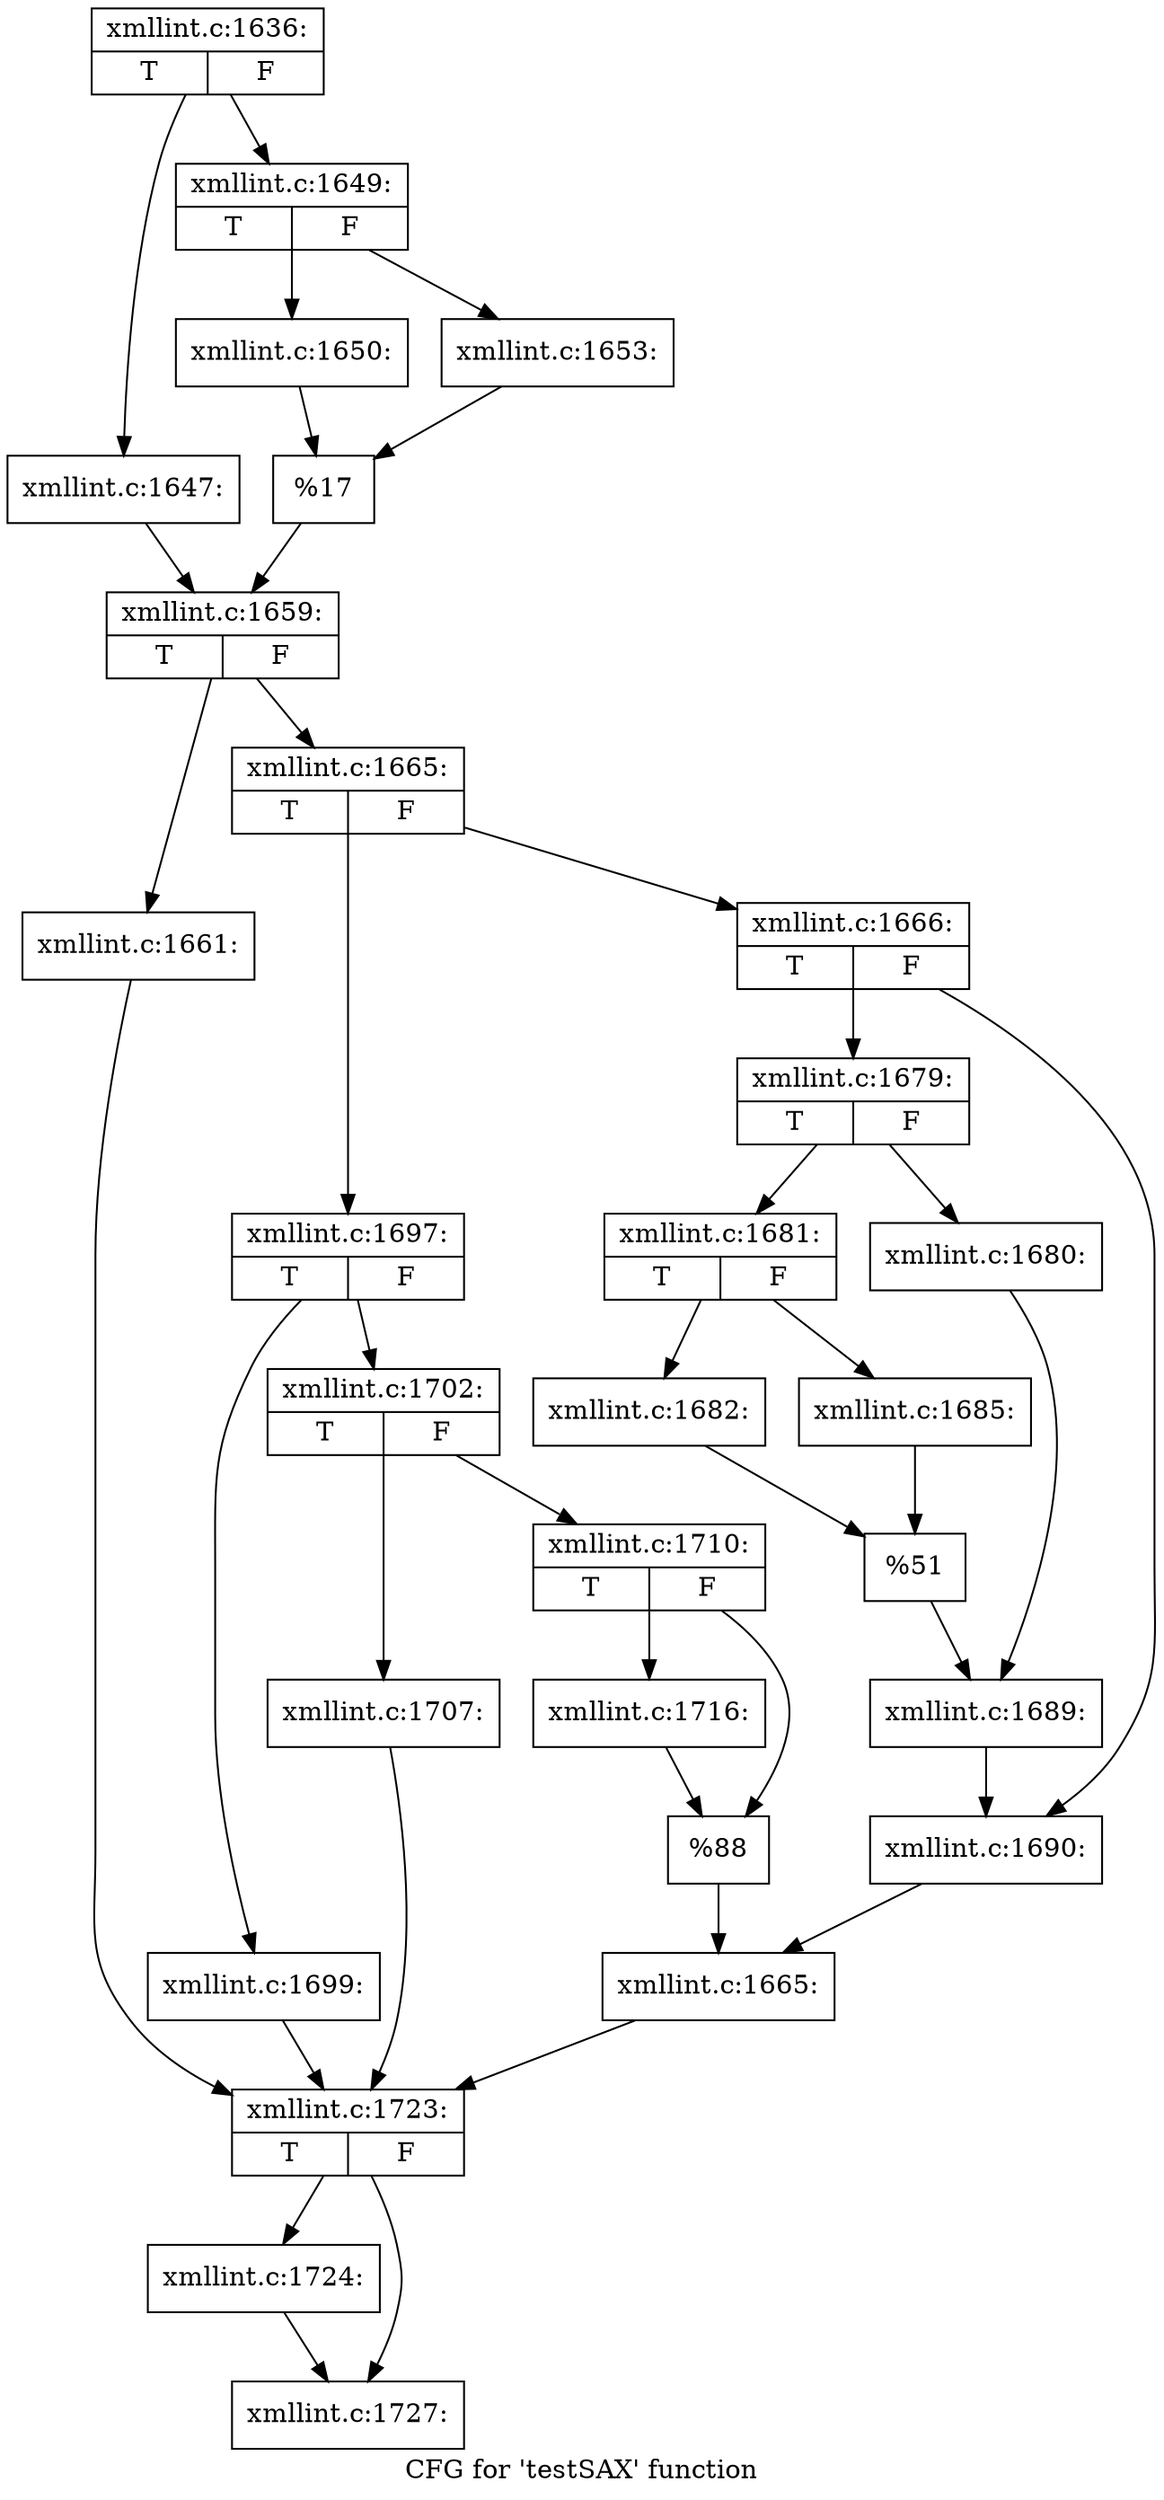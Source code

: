 digraph "CFG for 'testSAX' function" {
	label="CFG for 'testSAX' function";

	Node0x4a606a0 [shape=record,label="{xmllint.c:1636:|{<s0>T|<s1>F}}"];
	Node0x4a606a0 -> Node0x4a74fd0;
	Node0x4a606a0 -> Node0x4a75070;
	Node0x4a74fd0 [shape=record,label="{xmllint.c:1647:}"];
	Node0x4a74fd0 -> Node0x4a75020;
	Node0x4a75070 [shape=record,label="{xmllint.c:1649:|{<s0>T|<s1>F}}"];
	Node0x4a75070 -> Node0x4a75640;
	Node0x4a75070 -> Node0x4a756e0;
	Node0x4a75640 [shape=record,label="{xmllint.c:1650:}"];
	Node0x4a75640 -> Node0x4a75690;
	Node0x4a756e0 [shape=record,label="{xmllint.c:1653:}"];
	Node0x4a756e0 -> Node0x4a75690;
	Node0x4a75690 [shape=record,label="{%17}"];
	Node0x4a75690 -> Node0x4a75020;
	Node0x4a75020 [shape=record,label="{xmllint.c:1659:|{<s0>T|<s1>F}}"];
	Node0x4a75020 -> Node0x4a76710;
	Node0x4a75020 -> Node0x4a76760;
	Node0x4a76710 [shape=record,label="{xmllint.c:1661:}"];
	Node0x4a76710 -> Node0x48744c0;
	Node0x4a76760 [shape=record,label="{xmllint.c:1665:|{<s0>T|<s1>F}}"];
	Node0x4a76760 -> Node0x49a0b30;
	Node0x4a76760 -> Node0x49a0bd0;
	Node0x49a0b30 [shape=record,label="{xmllint.c:1666:|{<s0>T|<s1>F}}"];
	Node0x49a0b30 -> Node0x4a7dc60;
	Node0x49a0b30 -> Node0x4a7eda0;
	Node0x4a7dc60 [shape=record,label="{xmllint.c:1679:|{<s0>T|<s1>F}}"];
	Node0x4a7dc60 -> Node0x4a7efc0;
	Node0x4a7dc60 -> Node0x4a7f060;
	Node0x4a7efc0 [shape=record,label="{xmllint.c:1680:}"];
	Node0x4a7efc0 -> Node0x4a7f010;
	Node0x4a7f060 [shape=record,label="{xmllint.c:1681:|{<s0>T|<s1>F}}"];
	Node0x4a7f060 -> Node0x4a7f5d0;
	Node0x4a7f060 -> Node0x4a7f670;
	Node0x4a7f5d0 [shape=record,label="{xmllint.c:1682:}"];
	Node0x4a7f5d0 -> Node0x4a7f620;
	Node0x4a7f670 [shape=record,label="{xmllint.c:1685:}"];
	Node0x4a7f670 -> Node0x4a7f620;
	Node0x4a7f620 [shape=record,label="{%51}"];
	Node0x4a7f620 -> Node0x4a7f010;
	Node0x4a7f010 [shape=record,label="{xmllint.c:1689:}"];
	Node0x4a7f010 -> Node0x4a7eda0;
	Node0x4a7eda0 [shape=record,label="{xmllint.c:1690:}"];
	Node0x4a7eda0 -> Node0x49a0b80;
	Node0x49a0bd0 [shape=record,label="{xmllint.c:1697:|{<s0>T|<s1>F}}"];
	Node0x49a0bd0 -> Node0x4a80960;
	Node0x49a0bd0 -> Node0x4a80c90;
	Node0x4a80960 [shape=record,label="{xmllint.c:1699:}"];
	Node0x4a80960 -> Node0x48744c0;
	Node0x4a80c90 [shape=record,label="{xmllint.c:1702:|{<s0>T|<s1>F}}"];
	Node0x4a80c90 -> Node0x4a81e00;
	Node0x4a80c90 -> Node0x4a820b0;
	Node0x4a81e00 [shape=record,label="{xmllint.c:1707:}"];
	Node0x4a81e00 -> Node0x48744c0;
	Node0x4a820b0 [shape=record,label="{xmllint.c:1710:|{<s0>T|<s1>F}}"];
	Node0x4a820b0 -> Node0x4a839a0;
	Node0x4a820b0 -> Node0x4a81ee0;
	Node0x4a839a0 [shape=record,label="{xmllint.c:1716:}"];
	Node0x4a839a0 -> Node0x4a81ee0;
	Node0x4a81ee0 [shape=record,label="{%88}"];
	Node0x4a81ee0 -> Node0x49a0b80;
	Node0x49a0b80 [shape=record,label="{xmllint.c:1665:}"];
	Node0x49a0b80 -> Node0x48744c0;
	Node0x48744c0 [shape=record,label="{xmllint.c:1723:|{<s0>T|<s1>F}}"];
	Node0x48744c0 -> Node0x49864b0;
	Node0x48744c0 -> Node0x4a7d800;
	Node0x49864b0 [shape=record,label="{xmllint.c:1724:}"];
	Node0x49864b0 -> Node0x4a7d800;
	Node0x4a7d800 [shape=record,label="{xmllint.c:1727:}"];
}
